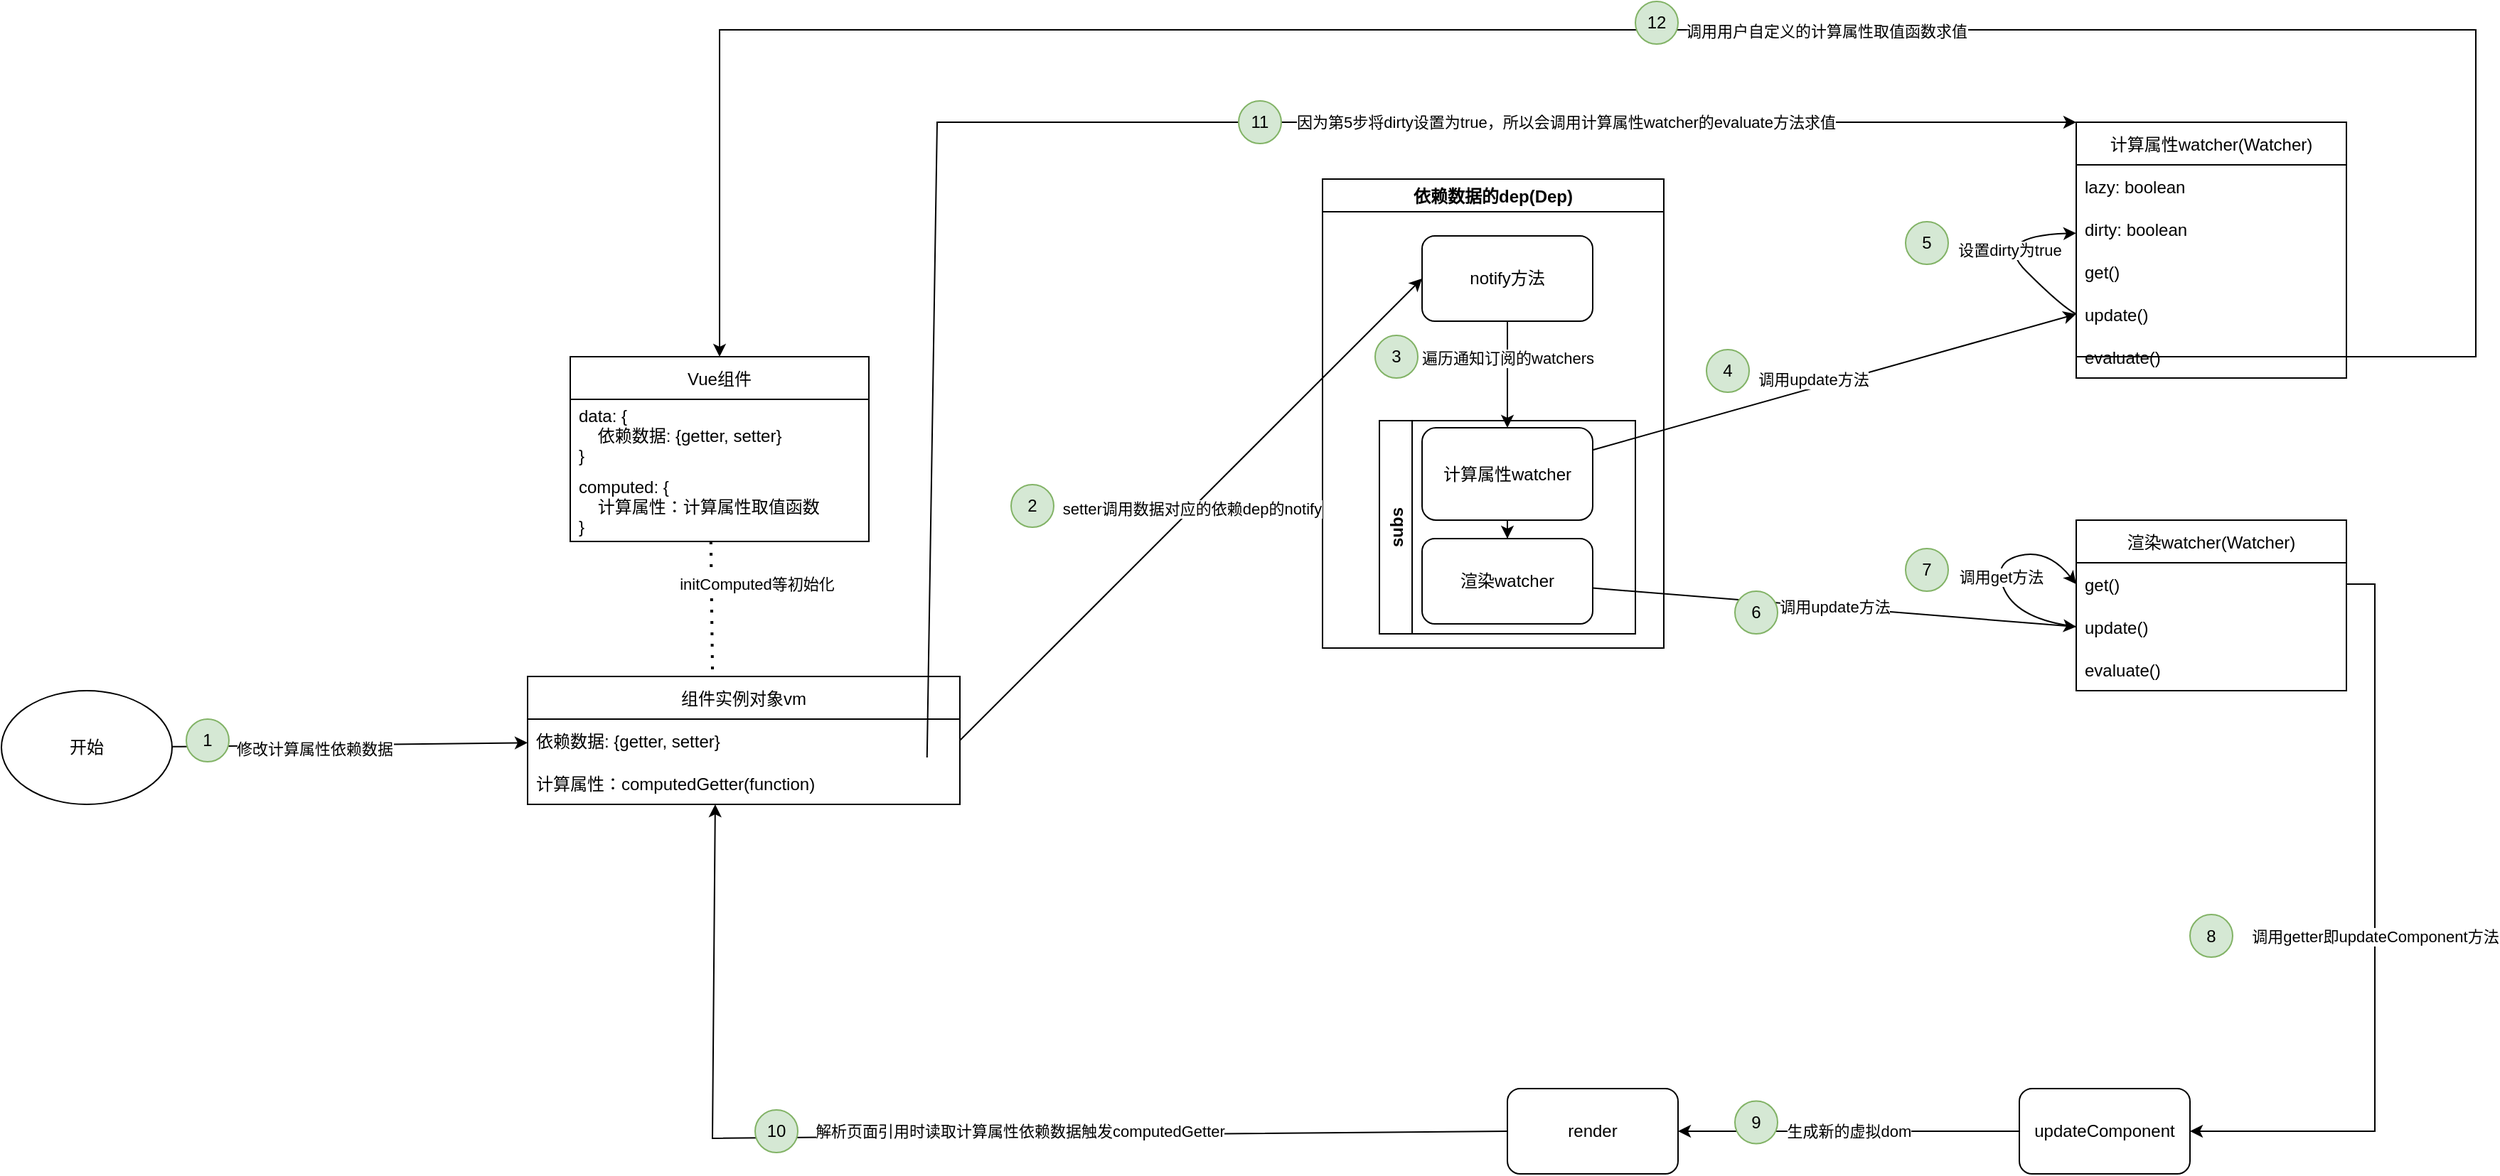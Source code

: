 <mxfile version="20.4.2" type="github">
  <diagram id="KRrhXRRU8eQTftCkpOic" name="第 1 页">
    <mxGraphModel dx="-1055" dy="640" grid="1" gridSize="10" guides="1" tooltips="1" connect="1" arrows="1" fold="1" page="1" pageScale="1" pageWidth="827" pageHeight="1169" math="0" shadow="0">
      <root>
        <mxCell id="0" />
        <mxCell id="1" parent="0" />
        <mxCell id="TRp2O_oBvqd9nP3IBGQD-56" value="组件实例对象vm" style="swimlane;fontStyle=0;childLayout=stackLayout;horizontal=1;startSize=30;horizontalStack=0;resizeParent=1;resizeParentMax=0;resizeLast=0;collapsible=1;marginBottom=0;" vertex="1" parent="1">
          <mxGeometry x="3110" y="1015" width="304" height="90" as="geometry" />
        </mxCell>
        <mxCell id="TRp2O_oBvqd9nP3IBGQD-57" value="依赖数据: {getter, setter}" style="text;strokeColor=none;fillColor=none;align=left;verticalAlign=middle;spacingLeft=4;spacingRight=4;overflow=hidden;points=[[0,0.5],[1,0.5]];portConstraint=eastwest;rotatable=0;" vertex="1" parent="TRp2O_oBvqd9nP3IBGQD-56">
          <mxGeometry y="30" width="304" height="30" as="geometry" />
        </mxCell>
        <mxCell id="TRp2O_oBvqd9nP3IBGQD-58" value="计算属性：computedGetter(function)" style="text;strokeColor=none;fillColor=none;align=left;verticalAlign=middle;spacingLeft=4;spacingRight=4;overflow=hidden;points=[[0,0.5],[1,0.5]];portConstraint=eastwest;rotatable=0;" vertex="1" parent="TRp2O_oBvqd9nP3IBGQD-56">
          <mxGeometry y="60" width="304" height="30" as="geometry" />
        </mxCell>
        <mxCell id="TRp2O_oBvqd9nP3IBGQD-59" value="依赖数据的dep(Dep)" style="swimlane;" vertex="1" parent="1">
          <mxGeometry x="3669" y="665" width="240" height="330" as="geometry" />
        </mxCell>
        <mxCell id="TRp2O_oBvqd9nP3IBGQD-60" value="subs" style="swimlane;horizontal=0;" vertex="1" parent="TRp2O_oBvqd9nP3IBGQD-59">
          <mxGeometry x="40" y="170" width="180" height="150" as="geometry" />
        </mxCell>
        <mxCell id="TRp2O_oBvqd9nP3IBGQD-61" value="" style="edgeStyle=orthogonalEdgeStyle;rounded=0;orthogonalLoop=1;jettySize=auto;html=1;" edge="1" parent="TRp2O_oBvqd9nP3IBGQD-60" source="TRp2O_oBvqd9nP3IBGQD-62" target="TRp2O_oBvqd9nP3IBGQD-63">
          <mxGeometry relative="1" as="geometry" />
        </mxCell>
        <mxCell id="TRp2O_oBvqd9nP3IBGQD-62" value="计算属性watcher" style="rounded=1;whiteSpace=wrap;html=1;" vertex="1" parent="TRp2O_oBvqd9nP3IBGQD-60">
          <mxGeometry x="30" y="5" width="120" height="65" as="geometry" />
        </mxCell>
        <mxCell id="TRp2O_oBvqd9nP3IBGQD-63" value="渲染watcher" style="rounded=1;whiteSpace=wrap;html=1;" vertex="1" parent="TRp2O_oBvqd9nP3IBGQD-60">
          <mxGeometry x="30" y="83" width="120" height="60" as="geometry" />
        </mxCell>
        <mxCell id="TRp2O_oBvqd9nP3IBGQD-64" value="" style="edgeStyle=orthogonalEdgeStyle;rounded=0;orthogonalLoop=1;jettySize=auto;html=1;" edge="1" parent="TRp2O_oBvqd9nP3IBGQD-59" source="TRp2O_oBvqd9nP3IBGQD-66" target="TRp2O_oBvqd9nP3IBGQD-62">
          <mxGeometry relative="1" as="geometry" />
        </mxCell>
        <mxCell id="TRp2O_oBvqd9nP3IBGQD-65" value="遍历通知订阅的watchers" style="edgeLabel;html=1;align=center;verticalAlign=middle;resizable=0;points=[];" vertex="1" connectable="0" parent="TRp2O_oBvqd9nP3IBGQD-64">
          <mxGeometry x="-0.307" relative="1" as="geometry">
            <mxPoint as="offset" />
          </mxGeometry>
        </mxCell>
        <mxCell id="TRp2O_oBvqd9nP3IBGQD-66" value="notify方法" style="rounded=1;whiteSpace=wrap;html=1;" vertex="1" parent="TRp2O_oBvqd9nP3IBGQD-59">
          <mxGeometry x="70" y="40" width="120" height="60" as="geometry" />
        </mxCell>
        <mxCell id="TRp2O_oBvqd9nP3IBGQD-67" value="3" style="ellipse;whiteSpace=wrap;html=1;aspect=fixed;fillColor=#d5e8d4;strokeColor=#82b366;" vertex="1" parent="TRp2O_oBvqd9nP3IBGQD-59">
          <mxGeometry x="37" y="110" width="30" height="30" as="geometry" />
        </mxCell>
        <mxCell id="TRp2O_oBvqd9nP3IBGQD-68" value="计算属性watcher(Watcher)" style="swimlane;fontStyle=0;childLayout=stackLayout;horizontal=1;startSize=30;horizontalStack=0;resizeParent=1;resizeParentMax=0;resizeLast=0;collapsible=1;marginBottom=0;" vertex="1" parent="1">
          <mxGeometry x="4199" y="625" width="190" height="180" as="geometry">
            <mxRectangle x="2660" y="1020" width="180" height="30" as="alternateBounds" />
          </mxGeometry>
        </mxCell>
        <mxCell id="TRp2O_oBvqd9nP3IBGQD-69" value="lazy: boolean" style="text;strokeColor=none;fillColor=none;align=left;verticalAlign=middle;spacingLeft=4;spacingRight=4;overflow=hidden;points=[[0,0.5],[1,0.5]];portConstraint=eastwest;rotatable=0;" vertex="1" parent="TRp2O_oBvqd9nP3IBGQD-68">
          <mxGeometry y="30" width="190" height="30" as="geometry" />
        </mxCell>
        <mxCell id="TRp2O_oBvqd9nP3IBGQD-70" value="dirty: boolean" style="text;strokeColor=none;fillColor=none;align=left;verticalAlign=middle;spacingLeft=4;spacingRight=4;overflow=hidden;points=[[0,0.5],[1,0.5]];portConstraint=eastwest;rotatable=0;" vertex="1" parent="TRp2O_oBvqd9nP3IBGQD-68">
          <mxGeometry y="60" width="190" height="30" as="geometry" />
        </mxCell>
        <mxCell id="TRp2O_oBvqd9nP3IBGQD-71" value="get()" style="text;strokeColor=none;fillColor=none;align=left;verticalAlign=middle;spacingLeft=4;spacingRight=4;overflow=hidden;points=[[0,0.5],[1,0.5]];portConstraint=eastwest;rotatable=0;" vertex="1" parent="TRp2O_oBvqd9nP3IBGQD-68">
          <mxGeometry y="90" width="190" height="30" as="geometry" />
        </mxCell>
        <mxCell id="TRp2O_oBvqd9nP3IBGQD-72" value="update()" style="text;strokeColor=none;fillColor=none;align=left;verticalAlign=middle;spacingLeft=4;spacingRight=4;overflow=hidden;points=[[0,0.5],[1,0.5]];portConstraint=eastwest;rotatable=0;" vertex="1" parent="TRp2O_oBvqd9nP3IBGQD-68">
          <mxGeometry y="120" width="190" height="30" as="geometry" />
        </mxCell>
        <mxCell id="TRp2O_oBvqd9nP3IBGQD-73" value="evaluate()" style="text;strokeColor=none;fillColor=none;align=left;verticalAlign=middle;spacingLeft=4;spacingRight=4;overflow=hidden;points=[[0,0.5],[1,0.5]];portConstraint=eastwest;rotatable=0;" vertex="1" parent="TRp2O_oBvqd9nP3IBGQD-68">
          <mxGeometry y="150" width="190" height="30" as="geometry" />
        </mxCell>
        <mxCell id="TRp2O_oBvqd9nP3IBGQD-74" value="" style="curved=1;endArrow=classic;html=1;rounded=0;exitX=0;exitY=0.5;exitDx=0;exitDy=0;" edge="1" parent="TRp2O_oBvqd9nP3IBGQD-68" source="TRp2O_oBvqd9nP3IBGQD-72" target="TRp2O_oBvqd9nP3IBGQD-70">
          <mxGeometry width="50" height="50" relative="1" as="geometry">
            <mxPoint x="-60" y="130" as="sourcePoint" />
            <mxPoint x="-10" y="80" as="targetPoint" />
            <Array as="points">
              <mxPoint x="-10" y="130" />
              <mxPoint x="-60" y="80" />
            </Array>
          </mxGeometry>
        </mxCell>
        <mxCell id="TRp2O_oBvqd9nP3IBGQD-75" value="设置dirty为true" style="edgeLabel;html=1;align=center;verticalAlign=middle;resizable=0;points=[];" vertex="1" connectable="0" parent="TRp2O_oBvqd9nP3IBGQD-74">
          <mxGeometry x="-0.075" y="-2" relative="1" as="geometry">
            <mxPoint as="offset" />
          </mxGeometry>
        </mxCell>
        <mxCell id="TRp2O_oBvqd9nP3IBGQD-76" value="开始" style="ellipse;whiteSpace=wrap;html=1;" vertex="1" parent="1">
          <mxGeometry x="2740" y="1025" width="120" height="80" as="geometry" />
        </mxCell>
        <mxCell id="TRp2O_oBvqd9nP3IBGQD-77" value="" style="endArrow=classic;html=1;rounded=0;" edge="1" parent="1" source="TRp2O_oBvqd9nP3IBGQD-76" target="TRp2O_oBvqd9nP3IBGQD-56">
          <mxGeometry width="50" height="50" relative="1" as="geometry">
            <mxPoint x="3219" y="1095" as="sourcePoint" />
            <mxPoint x="3269" y="1045" as="targetPoint" />
          </mxGeometry>
        </mxCell>
        <mxCell id="TRp2O_oBvqd9nP3IBGQD-78" value="修改计算属性依赖数据" style="edgeLabel;html=1;align=center;verticalAlign=middle;resizable=0;points=[];" vertex="1" connectable="0" parent="TRp2O_oBvqd9nP3IBGQD-77">
          <mxGeometry x="-0.205" y="-2" relative="1" as="geometry">
            <mxPoint as="offset" />
          </mxGeometry>
        </mxCell>
        <mxCell id="TRp2O_oBvqd9nP3IBGQD-79" value="1" style="ellipse;whiteSpace=wrap;html=1;aspect=fixed;fillColor=#d5e8d4;strokeColor=#82b366;" vertex="1" parent="1">
          <mxGeometry x="2870" y="1045" width="30" height="30" as="geometry" />
        </mxCell>
        <mxCell id="TRp2O_oBvqd9nP3IBGQD-80" value="setter调用数据对应的依赖dep的notify" style="endArrow=classic;html=1;rounded=0;exitX=1;exitY=0.5;exitDx=0;exitDy=0;entryX=0;entryY=0.5;entryDx=0;entryDy=0;" edge="1" parent="1" source="TRp2O_oBvqd9nP3IBGQD-57" target="TRp2O_oBvqd9nP3IBGQD-66">
          <mxGeometry width="50" height="50" relative="1" as="geometry">
            <mxPoint x="3219" y="1025" as="sourcePoint" />
            <mxPoint x="3269" y="975" as="targetPoint" />
          </mxGeometry>
        </mxCell>
        <mxCell id="TRp2O_oBvqd9nP3IBGQD-81" value="" style="endArrow=classic;html=1;rounded=0;entryX=0;entryY=0.5;entryDx=0;entryDy=0;" edge="1" parent="1" source="TRp2O_oBvqd9nP3IBGQD-62" target="TRp2O_oBvqd9nP3IBGQD-72">
          <mxGeometry width="50" height="50" relative="1" as="geometry">
            <mxPoint x="3699" y="1075" as="sourcePoint" />
            <mxPoint x="3749" y="1025" as="targetPoint" />
          </mxGeometry>
        </mxCell>
        <mxCell id="TRp2O_oBvqd9nP3IBGQD-82" value="调用update方法" style="edgeLabel;html=1;align=center;verticalAlign=middle;resizable=0;points=[];" vertex="1" connectable="0" parent="TRp2O_oBvqd9nP3IBGQD-81">
          <mxGeometry x="-0.09" relative="1" as="geometry">
            <mxPoint y="-6" as="offset" />
          </mxGeometry>
        </mxCell>
        <mxCell id="TRp2O_oBvqd9nP3IBGQD-83" value="2" style="ellipse;whiteSpace=wrap;html=1;aspect=fixed;fillColor=#d5e8d4;strokeColor=#82b366;" vertex="1" parent="1">
          <mxGeometry x="3450" y="880" width="30" height="30" as="geometry" />
        </mxCell>
        <mxCell id="TRp2O_oBvqd9nP3IBGQD-84" value="4" style="ellipse;whiteSpace=wrap;html=1;aspect=fixed;fillColor=#d5e8d4;strokeColor=#82b366;" vertex="1" parent="1">
          <mxGeometry x="3939" y="785" width="30" height="30" as="geometry" />
        </mxCell>
        <mxCell id="TRp2O_oBvqd9nP3IBGQD-85" value="5" style="ellipse;whiteSpace=wrap;html=1;aspect=fixed;fillColor=#d5e8d4;strokeColor=#82b366;" vertex="1" parent="1">
          <mxGeometry x="4079" y="695" width="30" height="30" as="geometry" />
        </mxCell>
        <mxCell id="TRp2O_oBvqd9nP3IBGQD-86" value="渲染watcher(Watcher)" style="swimlane;fontStyle=0;childLayout=stackLayout;horizontal=1;startSize=30;horizontalStack=0;resizeParent=1;resizeParentMax=0;resizeLast=0;collapsible=1;marginBottom=0;" vertex="1" parent="1">
          <mxGeometry x="4199" y="905" width="190" height="120" as="geometry">
            <mxRectangle x="2660" y="1020" width="180" height="30" as="alternateBounds" />
          </mxGeometry>
        </mxCell>
        <mxCell id="TRp2O_oBvqd9nP3IBGQD-87" value="get()" style="text;strokeColor=none;fillColor=none;align=left;verticalAlign=middle;spacingLeft=4;spacingRight=4;overflow=hidden;points=[[0,0.5],[1,0.5]];portConstraint=eastwest;rotatable=0;" vertex="1" parent="TRp2O_oBvqd9nP3IBGQD-86">
          <mxGeometry y="30" width="190" height="30" as="geometry" />
        </mxCell>
        <mxCell id="TRp2O_oBvqd9nP3IBGQD-88" value="update()" style="text;strokeColor=none;fillColor=none;align=left;verticalAlign=middle;spacingLeft=4;spacingRight=4;overflow=hidden;points=[[0,0.5],[1,0.5]];portConstraint=eastwest;rotatable=0;" vertex="1" parent="TRp2O_oBvqd9nP3IBGQD-86">
          <mxGeometry y="60" width="190" height="30" as="geometry" />
        </mxCell>
        <mxCell id="TRp2O_oBvqd9nP3IBGQD-89" value="evaluate()" style="text;strokeColor=none;fillColor=none;align=left;verticalAlign=middle;spacingLeft=4;spacingRight=4;overflow=hidden;points=[[0,0.5],[1,0.5]];portConstraint=eastwest;rotatable=0;" vertex="1" parent="TRp2O_oBvqd9nP3IBGQD-86">
          <mxGeometry y="90" width="190" height="30" as="geometry" />
        </mxCell>
        <mxCell id="TRp2O_oBvqd9nP3IBGQD-90" value="" style="curved=1;endArrow=classic;html=1;rounded=0;exitX=0;exitY=0.5;exitDx=0;exitDy=0;entryX=0;entryY=0.5;entryDx=0;entryDy=0;" edge="1" parent="TRp2O_oBvqd9nP3IBGQD-86" source="TRp2O_oBvqd9nP3IBGQD-88" target="TRp2O_oBvqd9nP3IBGQD-87">
          <mxGeometry width="50" height="50" relative="1" as="geometry">
            <mxPoint x="-60" y="130" as="sourcePoint" />
            <mxPoint x="-10" y="100" as="targetPoint" />
            <Array as="points">
              <mxPoint x="-40" y="70" />
              <mxPoint x="-60" y="30" />
              <mxPoint x="-20" y="20" />
            </Array>
          </mxGeometry>
        </mxCell>
        <mxCell id="TRp2O_oBvqd9nP3IBGQD-91" value="调用get方法" style="edgeLabel;html=1;align=center;verticalAlign=middle;resizable=0;points=[];" vertex="1" connectable="0" parent="TRp2O_oBvqd9nP3IBGQD-90">
          <mxGeometry x="-0.075" y="-2" relative="1" as="geometry">
            <mxPoint as="offset" />
          </mxGeometry>
        </mxCell>
        <mxCell id="TRp2O_oBvqd9nP3IBGQD-92" value="调用update方法" style="endArrow=classic;html=1;rounded=0;entryX=0;entryY=0.5;entryDx=0;entryDy=0;" edge="1" parent="1" source="TRp2O_oBvqd9nP3IBGQD-63" target="TRp2O_oBvqd9nP3IBGQD-88">
          <mxGeometry width="50" height="50" relative="1" as="geometry">
            <mxPoint x="3679" y="935" as="sourcePoint" />
            <mxPoint x="3729" y="885" as="targetPoint" />
          </mxGeometry>
        </mxCell>
        <mxCell id="TRp2O_oBvqd9nP3IBGQD-93" value="6" style="ellipse;whiteSpace=wrap;html=1;aspect=fixed;fillColor=#d5e8d4;strokeColor=#82b366;" vertex="1" parent="1">
          <mxGeometry x="3959" y="955" width="30" height="30" as="geometry" />
        </mxCell>
        <mxCell id="TRp2O_oBvqd9nP3IBGQD-94" value="7" style="ellipse;whiteSpace=wrap;html=1;aspect=fixed;fillColor=#d5e8d4;strokeColor=#82b366;" vertex="1" parent="1">
          <mxGeometry x="4079" y="925" width="30" height="30" as="geometry" />
        </mxCell>
        <mxCell id="TRp2O_oBvqd9nP3IBGQD-95" value="生成新的虚拟dom" style="edgeStyle=orthogonalEdgeStyle;rounded=0;orthogonalLoop=1;jettySize=auto;html=1;entryX=1;entryY=0.5;entryDx=0;entryDy=0;" edge="1" parent="1" source="TRp2O_oBvqd9nP3IBGQD-96" target="TRp2O_oBvqd9nP3IBGQD-98">
          <mxGeometry relative="1" as="geometry" />
        </mxCell>
        <mxCell id="TRp2O_oBvqd9nP3IBGQD-96" value="updateComponent" style="rounded=1;whiteSpace=wrap;html=1;" vertex="1" parent="1">
          <mxGeometry x="4159" y="1305" width="120" height="60" as="geometry" />
        </mxCell>
        <mxCell id="TRp2O_oBvqd9nP3IBGQD-97" value="调用getter即updateComponent方法" style="edgeStyle=orthogonalEdgeStyle;rounded=0;orthogonalLoop=1;jettySize=auto;html=1;entryX=1;entryY=0.5;entryDx=0;entryDy=0;exitX=1;exitY=0.5;exitDx=0;exitDy=0;" edge="1" parent="1" source="TRp2O_oBvqd9nP3IBGQD-87" target="TRp2O_oBvqd9nP3IBGQD-96">
          <mxGeometry relative="1" as="geometry">
            <mxPoint x="4359" y="1185" as="targetPoint" />
            <Array as="points">
              <mxPoint x="4409" y="950" />
              <mxPoint x="4409" y="1335" />
            </Array>
          </mxGeometry>
        </mxCell>
        <mxCell id="TRp2O_oBvqd9nP3IBGQD-98" value="render" style="rounded=1;whiteSpace=wrap;html=1;" vertex="1" parent="1">
          <mxGeometry x="3799" y="1305" width="120" height="60" as="geometry" />
        </mxCell>
        <mxCell id="TRp2O_oBvqd9nP3IBGQD-99" value="8" style="ellipse;whiteSpace=wrap;html=1;aspect=fixed;fillColor=#d5e8d4;strokeColor=#82b366;" vertex="1" parent="1">
          <mxGeometry x="4279" y="1182.5" width="30" height="30" as="geometry" />
        </mxCell>
        <mxCell id="TRp2O_oBvqd9nP3IBGQD-100" value="9" style="ellipse;whiteSpace=wrap;html=1;aspect=fixed;fillColor=#d5e8d4;strokeColor=#82b366;" vertex="1" parent="1">
          <mxGeometry x="3959" y="1313.75" width="30" height="30" as="geometry" />
        </mxCell>
        <mxCell id="TRp2O_oBvqd9nP3IBGQD-101" value="" style="endArrow=classic;html=1;rounded=0;exitX=0;exitY=0.5;exitDx=0;exitDy=0;entryX=0.434;entryY=1;entryDx=0;entryDy=0;entryPerimeter=0;" edge="1" parent="1" source="TRp2O_oBvqd9nP3IBGQD-98" target="TRp2O_oBvqd9nP3IBGQD-58">
          <mxGeometry width="50" height="50" relative="1" as="geometry">
            <mxPoint x="3839" y="1145" as="sourcePoint" />
            <mxPoint x="3889" y="1095" as="targetPoint" />
            <Array as="points">
              <mxPoint x="3240" y="1340" />
            </Array>
          </mxGeometry>
        </mxCell>
        <mxCell id="TRp2O_oBvqd9nP3IBGQD-102" value="解析页面引用时读取计算属性依赖数据触发computedGetter" style="edgeLabel;html=1;align=center;verticalAlign=middle;resizable=0;points=[];" vertex="1" connectable="0" parent="TRp2O_oBvqd9nP3IBGQD-101">
          <mxGeometry x="-0.137" y="-3" relative="1" as="geometry">
            <mxPoint x="-1" as="offset" />
          </mxGeometry>
        </mxCell>
        <mxCell id="TRp2O_oBvqd9nP3IBGQD-103" value="10" style="ellipse;whiteSpace=wrap;html=1;aspect=fixed;fillColor=#d5e8d4;strokeColor=#82b366;" vertex="1" parent="1">
          <mxGeometry x="3270" y="1320" width="30" height="30" as="geometry" />
        </mxCell>
        <mxCell id="TRp2O_oBvqd9nP3IBGQD-104" value="因为第5步将dirty设置为true，所以会调用计算属性watcher的evaluate方法求值" style="endArrow=classic;html=1;rounded=0;exitX=0.924;exitY=-0.1;exitDx=0;exitDy=0;exitPerimeter=0;entryX=0;entryY=0;entryDx=0;entryDy=0;" edge="1" parent="1" source="TRp2O_oBvqd9nP3IBGQD-58" target="TRp2O_oBvqd9nP3IBGQD-68">
          <mxGeometry x="0.425" width="50" height="50" relative="1" as="geometry">
            <mxPoint x="3839" y="1085" as="sourcePoint" />
            <mxPoint x="3400" y="450" as="targetPoint" />
            <Array as="points">
              <mxPoint x="3398" y="625" />
              <mxPoint x="3880" y="625" />
            </Array>
            <mxPoint as="offset" />
          </mxGeometry>
        </mxCell>
        <mxCell id="TRp2O_oBvqd9nP3IBGQD-105" value="Vue组件" style="swimlane;fontStyle=0;childLayout=stackLayout;horizontal=1;startSize=30;horizontalStack=0;resizeParent=1;resizeParentMax=0;resizeLast=0;collapsible=1;marginBottom=0;" vertex="1" parent="1">
          <mxGeometry x="3140" y="790" width="210" height="130" as="geometry" />
        </mxCell>
        <mxCell id="TRp2O_oBvqd9nP3IBGQD-106" value="data: {&#xa;    依赖数据: {getter, setter}&#xa;}" style="text;strokeColor=none;fillColor=none;align=left;verticalAlign=middle;spacingLeft=4;spacingRight=4;overflow=hidden;points=[[0,0.5],[1,0.5]];portConstraint=eastwest;rotatable=0;" vertex="1" parent="TRp2O_oBvqd9nP3IBGQD-105">
          <mxGeometry y="30" width="210" height="50" as="geometry" />
        </mxCell>
        <mxCell id="TRp2O_oBvqd9nP3IBGQD-107" value="computed: {&#xa;    计算属性：计算属性取值函数&#xa;}" style="text;strokeColor=none;fillColor=none;align=left;verticalAlign=middle;spacingLeft=4;spacingRight=4;overflow=hidden;points=[[0,0.5],[1,0.5]];portConstraint=eastwest;rotatable=0;" vertex="1" parent="TRp2O_oBvqd9nP3IBGQD-105">
          <mxGeometry y="80" width="210" height="50" as="geometry" />
        </mxCell>
        <mxCell id="TRp2O_oBvqd9nP3IBGQD-108" value="" style="endArrow=none;dashed=1;html=1;dashPattern=1 3;strokeWidth=2;rounded=0;exitX=0.471;exitY=1;exitDx=0;exitDy=0;exitPerimeter=0;" edge="1" parent="1" source="TRp2O_oBvqd9nP3IBGQD-107">
          <mxGeometry width="50" height="50" relative="1" as="geometry">
            <mxPoint x="3170" y="1160" as="sourcePoint" />
            <mxPoint x="3240" y="1010" as="targetPoint" />
          </mxGeometry>
        </mxCell>
        <mxCell id="TRp2O_oBvqd9nP3IBGQD-109" value="initComputed等初始化" style="edgeLabel;html=1;align=center;verticalAlign=middle;resizable=0;points=[];" vertex="1" connectable="0" parent="TRp2O_oBvqd9nP3IBGQD-108">
          <mxGeometry x="-0.344" relative="1" as="geometry">
            <mxPoint x="31" as="offset" />
          </mxGeometry>
        </mxCell>
        <mxCell id="TRp2O_oBvqd9nP3IBGQD-110" value="11" style="ellipse;whiteSpace=wrap;html=1;aspect=fixed;fillColor=#d5e8d4;strokeColor=#82b366;" vertex="1" parent="1">
          <mxGeometry x="3610" y="610" width="30" height="30" as="geometry" />
        </mxCell>
        <mxCell id="TRp2O_oBvqd9nP3IBGQD-111" value="" style="endArrow=classic;html=1;rounded=0;exitX=0;exitY=0.5;exitDx=0;exitDy=0;entryX=0.5;entryY=0;entryDx=0;entryDy=0;" edge="1" parent="1" source="TRp2O_oBvqd9nP3IBGQD-73" target="TRp2O_oBvqd9nP3IBGQD-105">
          <mxGeometry width="50" height="50" relative="1" as="geometry">
            <mxPoint x="4320" y="480" as="sourcePoint" />
            <mxPoint x="2780" y="630" as="targetPoint" />
            <Array as="points">
              <mxPoint x="4480" y="790" />
              <mxPoint x="4480" y="560" />
              <mxPoint x="3245" y="560" />
            </Array>
          </mxGeometry>
        </mxCell>
        <mxCell id="TRp2O_oBvqd9nP3IBGQD-112" value="调用用户自定义的计算属性取值函数求值" style="edgeLabel;html=1;align=center;verticalAlign=middle;resizable=0;points=[];" vertex="1" connectable="0" parent="TRp2O_oBvqd9nP3IBGQD-111">
          <mxGeometry x="-0.02" y="1" relative="1" as="geometry">
            <mxPoint as="offset" />
          </mxGeometry>
        </mxCell>
        <mxCell id="TRp2O_oBvqd9nP3IBGQD-113" value="12" style="ellipse;whiteSpace=wrap;html=1;aspect=fixed;fillColor=#d5e8d4;strokeColor=#82b366;" vertex="1" parent="1">
          <mxGeometry x="3889" y="540" width="30" height="30" as="geometry" />
        </mxCell>
      </root>
    </mxGraphModel>
  </diagram>
</mxfile>
